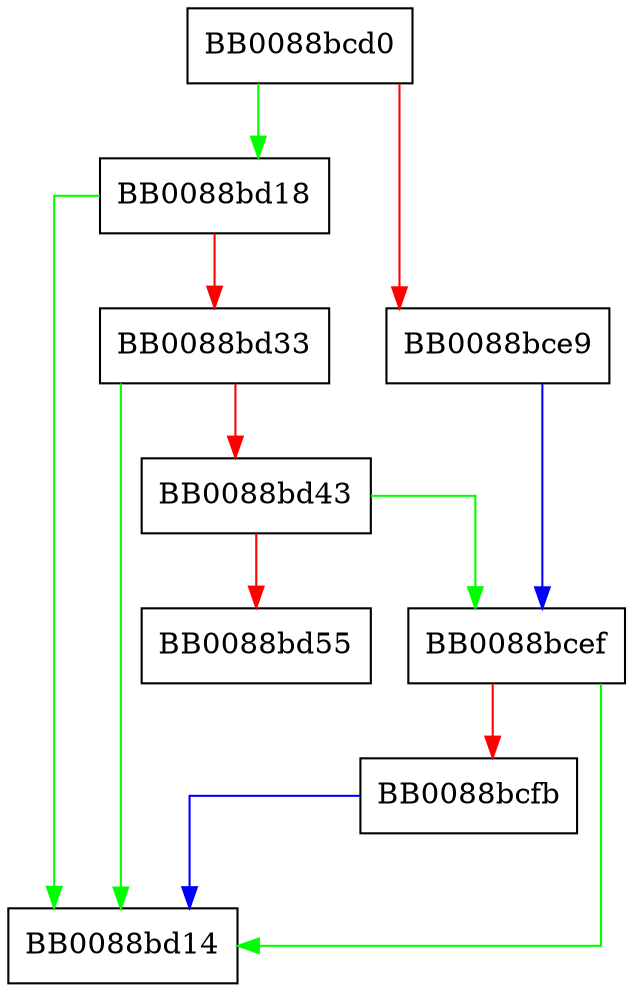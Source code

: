digraph strncat {
  node [shape="box"];
  graph [splines=ortho];
  BB0088bcd0 -> BB0088bd18 [color="green"];
  BB0088bcd0 -> BB0088bce9 [color="red"];
  BB0088bce9 -> BB0088bcef [color="blue"];
  BB0088bcef -> BB0088bd14 [color="green"];
  BB0088bcef -> BB0088bcfb [color="red"];
  BB0088bcfb -> BB0088bd14 [color="blue"];
  BB0088bd18 -> BB0088bd14 [color="green"];
  BB0088bd18 -> BB0088bd33 [color="red"];
  BB0088bd33 -> BB0088bd14 [color="green"];
  BB0088bd33 -> BB0088bd43 [color="red"];
  BB0088bd43 -> BB0088bcef [color="green"];
  BB0088bd43 -> BB0088bd55 [color="red"];
}